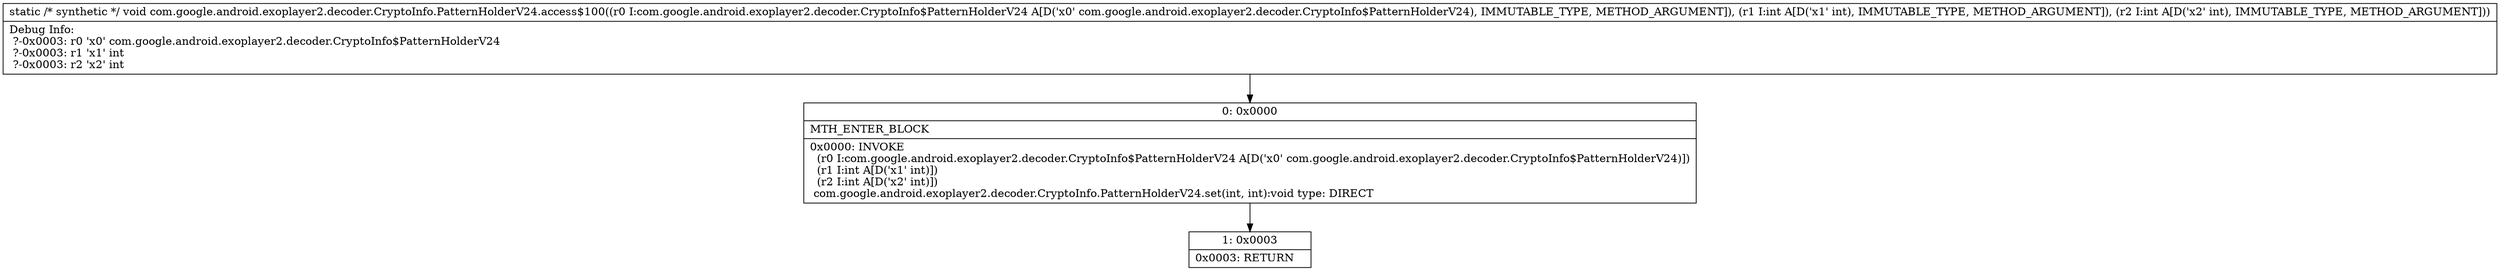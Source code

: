 digraph "CFG forcom.google.android.exoplayer2.decoder.CryptoInfo.PatternHolderV24.access$100(Lcom\/google\/android\/exoplayer2\/decoder\/CryptoInfo$PatternHolderV24;II)V" {
Node_0 [shape=record,label="{0\:\ 0x0000|MTH_ENTER_BLOCK\l|0x0000: INVOKE  \l  (r0 I:com.google.android.exoplayer2.decoder.CryptoInfo$PatternHolderV24 A[D('x0' com.google.android.exoplayer2.decoder.CryptoInfo$PatternHolderV24)])\l  (r1 I:int A[D('x1' int)])\l  (r2 I:int A[D('x2' int)])\l com.google.android.exoplayer2.decoder.CryptoInfo.PatternHolderV24.set(int, int):void type: DIRECT \l}"];
Node_1 [shape=record,label="{1\:\ 0x0003|0x0003: RETURN   \l}"];
MethodNode[shape=record,label="{static \/* synthetic *\/ void com.google.android.exoplayer2.decoder.CryptoInfo.PatternHolderV24.access$100((r0 I:com.google.android.exoplayer2.decoder.CryptoInfo$PatternHolderV24 A[D('x0' com.google.android.exoplayer2.decoder.CryptoInfo$PatternHolderV24), IMMUTABLE_TYPE, METHOD_ARGUMENT]), (r1 I:int A[D('x1' int), IMMUTABLE_TYPE, METHOD_ARGUMENT]), (r2 I:int A[D('x2' int), IMMUTABLE_TYPE, METHOD_ARGUMENT]))  | Debug Info:\l  ?\-0x0003: r0 'x0' com.google.android.exoplayer2.decoder.CryptoInfo$PatternHolderV24\l  ?\-0x0003: r1 'x1' int\l  ?\-0x0003: r2 'x2' int\l}"];
MethodNode -> Node_0;
Node_0 -> Node_1;
}


